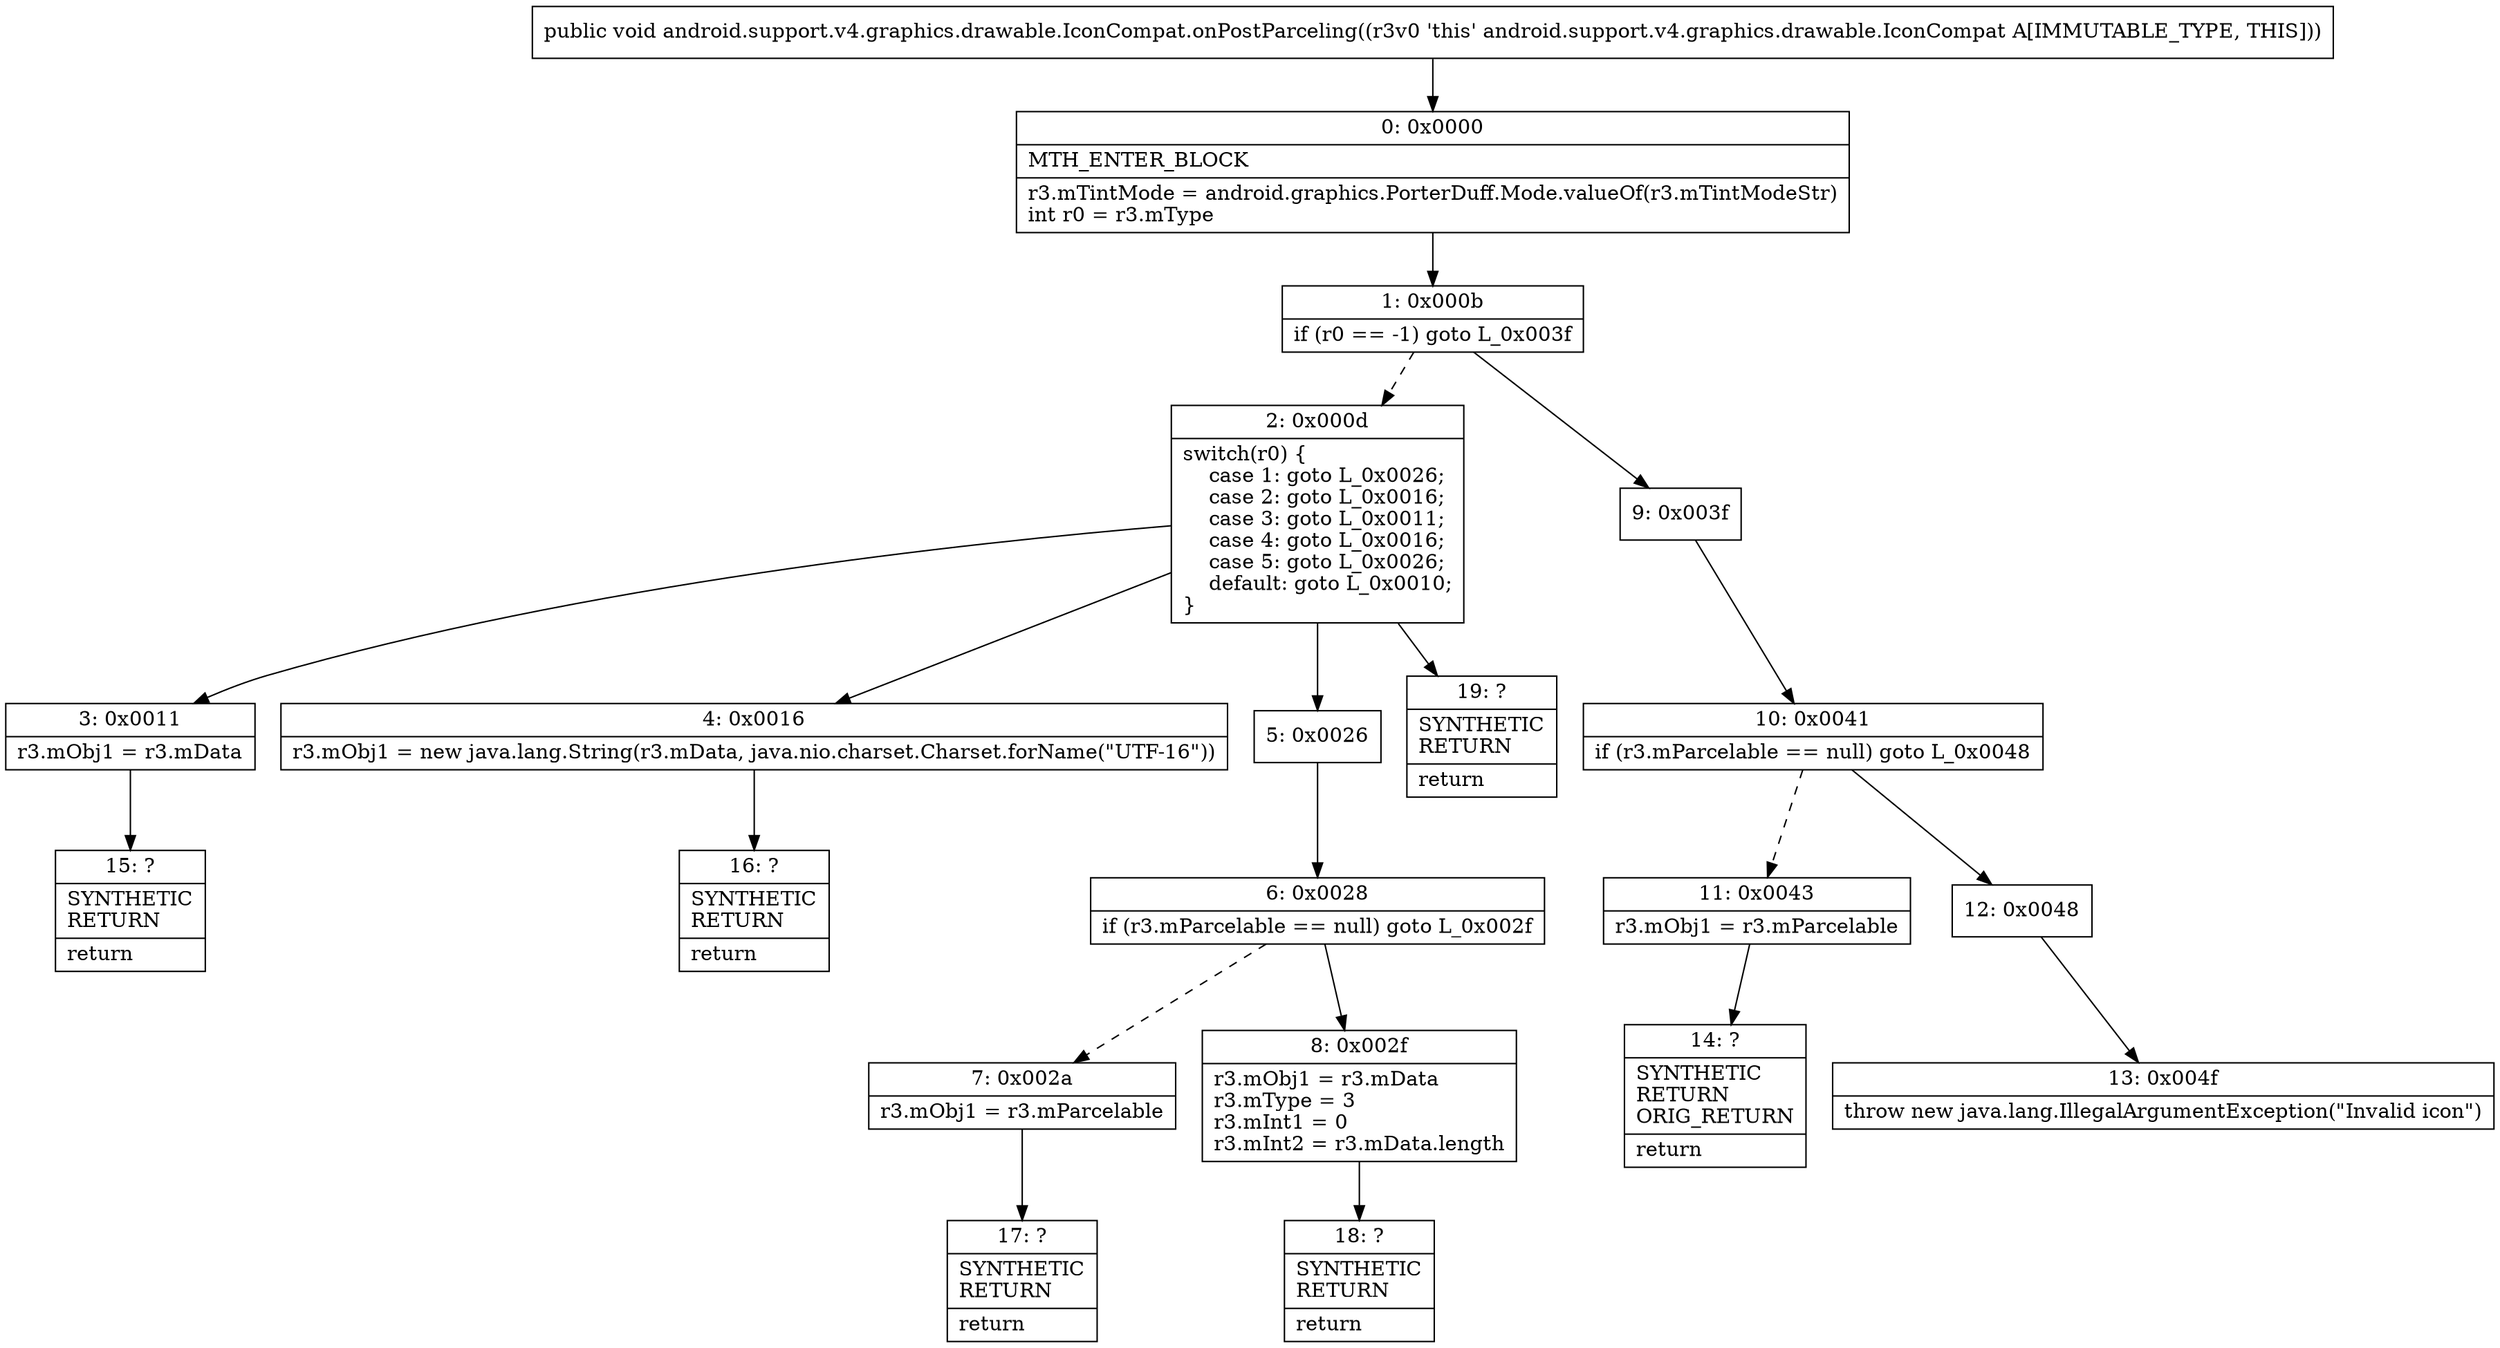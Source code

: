 digraph "CFG forandroid.support.v4.graphics.drawable.IconCompat.onPostParceling()V" {
Node_0 [shape=record,label="{0\:\ 0x0000|MTH_ENTER_BLOCK\l|r3.mTintMode = android.graphics.PorterDuff.Mode.valueOf(r3.mTintModeStr)\lint r0 = r3.mType\l}"];
Node_1 [shape=record,label="{1\:\ 0x000b|if (r0 == \-1) goto L_0x003f\l}"];
Node_2 [shape=record,label="{2\:\ 0x000d|switch(r0) \{\l    case 1: goto L_0x0026;\l    case 2: goto L_0x0016;\l    case 3: goto L_0x0011;\l    case 4: goto L_0x0016;\l    case 5: goto L_0x0026;\l    default: goto L_0x0010;\l\}\l}"];
Node_3 [shape=record,label="{3\:\ 0x0011|r3.mObj1 = r3.mData\l}"];
Node_4 [shape=record,label="{4\:\ 0x0016|r3.mObj1 = new java.lang.String(r3.mData, java.nio.charset.Charset.forName(\"UTF\-16\"))\l}"];
Node_5 [shape=record,label="{5\:\ 0x0026}"];
Node_6 [shape=record,label="{6\:\ 0x0028|if (r3.mParcelable == null) goto L_0x002f\l}"];
Node_7 [shape=record,label="{7\:\ 0x002a|r3.mObj1 = r3.mParcelable\l}"];
Node_8 [shape=record,label="{8\:\ 0x002f|r3.mObj1 = r3.mData\lr3.mType = 3\lr3.mInt1 = 0\lr3.mInt2 = r3.mData.length\l}"];
Node_9 [shape=record,label="{9\:\ 0x003f}"];
Node_10 [shape=record,label="{10\:\ 0x0041|if (r3.mParcelable == null) goto L_0x0048\l}"];
Node_11 [shape=record,label="{11\:\ 0x0043|r3.mObj1 = r3.mParcelable\l}"];
Node_12 [shape=record,label="{12\:\ 0x0048}"];
Node_13 [shape=record,label="{13\:\ 0x004f|throw new java.lang.IllegalArgumentException(\"Invalid icon\")\l}"];
Node_14 [shape=record,label="{14\:\ ?|SYNTHETIC\lRETURN\lORIG_RETURN\l|return\l}"];
Node_15 [shape=record,label="{15\:\ ?|SYNTHETIC\lRETURN\l|return\l}"];
Node_16 [shape=record,label="{16\:\ ?|SYNTHETIC\lRETURN\l|return\l}"];
Node_17 [shape=record,label="{17\:\ ?|SYNTHETIC\lRETURN\l|return\l}"];
Node_18 [shape=record,label="{18\:\ ?|SYNTHETIC\lRETURN\l|return\l}"];
Node_19 [shape=record,label="{19\:\ ?|SYNTHETIC\lRETURN\l|return\l}"];
MethodNode[shape=record,label="{public void android.support.v4.graphics.drawable.IconCompat.onPostParceling((r3v0 'this' android.support.v4.graphics.drawable.IconCompat A[IMMUTABLE_TYPE, THIS])) }"];
MethodNode -> Node_0;
Node_0 -> Node_1;
Node_1 -> Node_2[style=dashed];
Node_1 -> Node_9;
Node_2 -> Node_3;
Node_2 -> Node_4;
Node_2 -> Node_5;
Node_2 -> Node_19;
Node_3 -> Node_15;
Node_4 -> Node_16;
Node_5 -> Node_6;
Node_6 -> Node_7[style=dashed];
Node_6 -> Node_8;
Node_7 -> Node_17;
Node_8 -> Node_18;
Node_9 -> Node_10;
Node_10 -> Node_11[style=dashed];
Node_10 -> Node_12;
Node_11 -> Node_14;
Node_12 -> Node_13;
}


